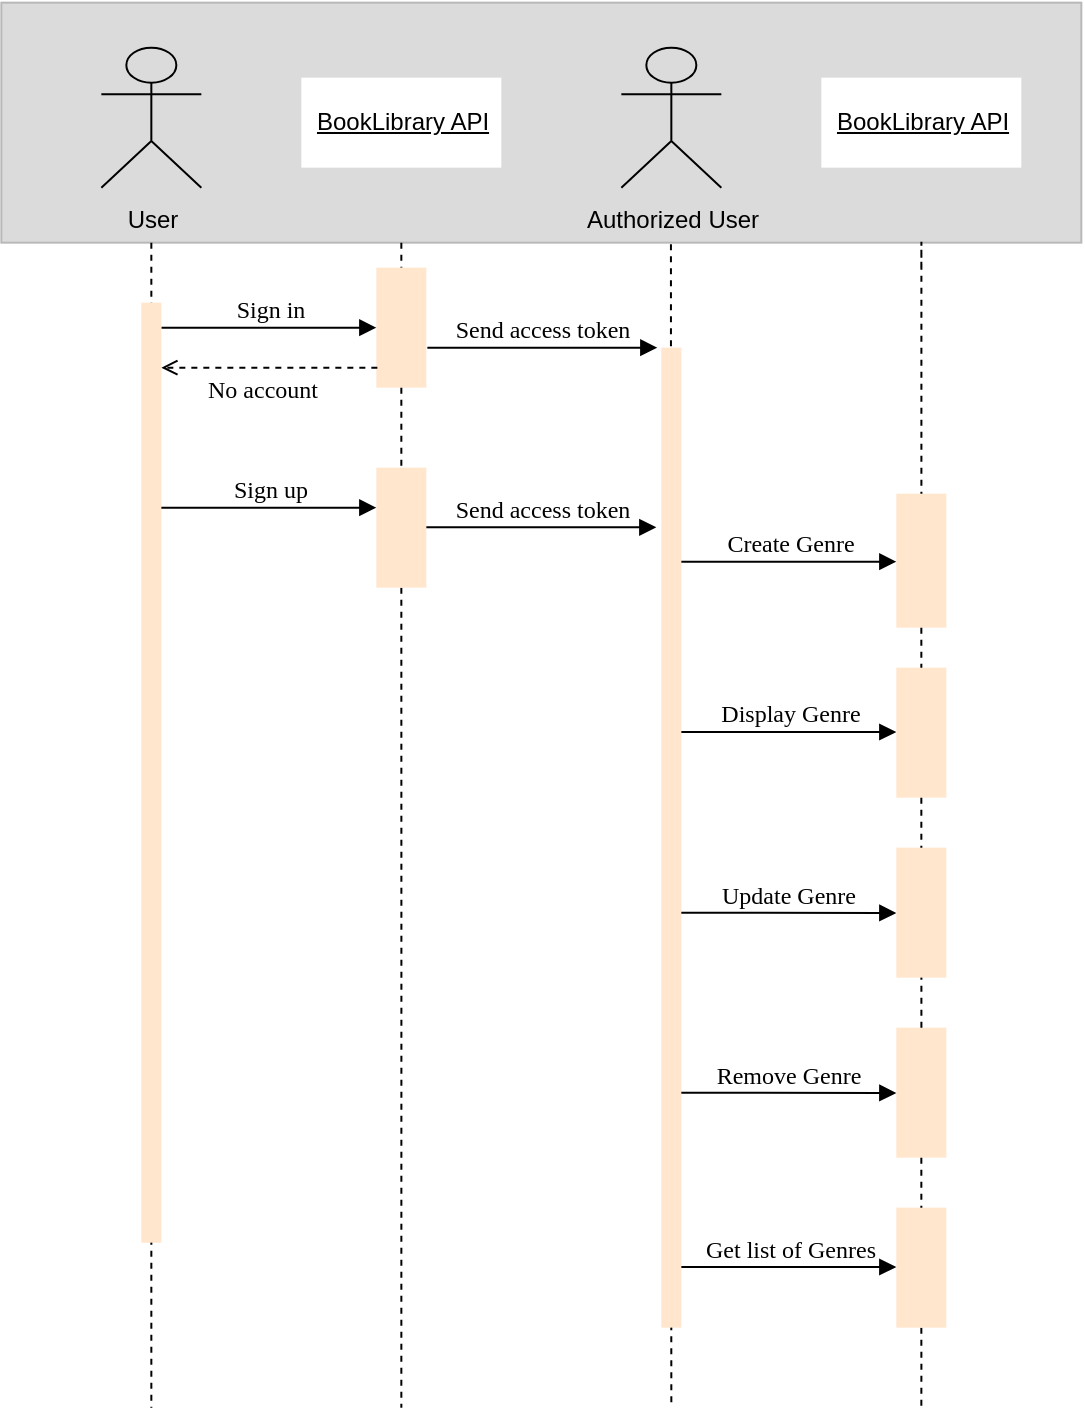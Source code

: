 <mxfile version="12.6.5" type="device"><diagram name="Page-1" id="13e1069c-82ec-6db2-03f1-153e76fe0fe0"><mxGraphModel dx="505" dy="384" grid="1" gridSize="10" guides="1" tooltips="1" connect="1" arrows="1" fold="1" page="1" pageScale="1" pageWidth="1100" pageHeight="850" background="#ffffff" math="0" shadow="0"><root><mxCell id="0"/><mxCell id="1" parent="0"/><mxCell id="EU9rtPc_2Zv0eToJBR5C-71" value="" style="group" parent="1" vertex="1" connectable="0"><mxGeometry x="279.67" y="73.33" width="540" height="702.5" as="geometry"/></mxCell><mxCell id="EU9rtPc_2Zv0eToJBR5C-35" value="" style="html=1;fillColor=#DBDBDB;strokeColor=#B8B8B8;fontColor=#333333;" parent="EU9rtPc_2Zv0eToJBR5C-71" vertex="1"><mxGeometry width="540" height="120" as="geometry"/></mxCell><mxCell id="EU9rtPc_2Zv0eToJBR5C-40" value="&lt;u&gt;BookLibrary API&lt;/u&gt;" style="html=1;strokeColor=none;" parent="EU9rtPc_2Zv0eToJBR5C-71" vertex="1"><mxGeometry x="150" y="37.5" width="100" height="45" as="geometry"/></mxCell><mxCell id="EU9rtPc_2Zv0eToJBR5C-41" style="edgeStyle=orthogonalEdgeStyle;rounded=0;orthogonalLoop=1;jettySize=auto;html=1;endArrow=none;endFill=0;dashed=1;exitX=1;exitY=0.5;exitDx=0;exitDy=0;" parent="EU9rtPc_2Zv0eToJBR5C-71" source="EU9rtPc_2Zv0eToJBR5C-55" edge="1"><mxGeometry relative="1" as="geometry"><mxPoint x="200" y="702.5" as="targetPoint"/><mxPoint x="200" y="140" as="sourcePoint"/></mxGeometry></mxCell><mxCell id="EU9rtPc_2Zv0eToJBR5C-44" style="edgeStyle=orthogonalEdgeStyle;rounded=0;orthogonalLoop=1;jettySize=auto;html=1;endArrow=none;endFill=0;dashed=1;entryX=0;entryY=0.5;entryDx=0;entryDy=0;" parent="EU9rtPc_2Zv0eToJBR5C-71" target="EU9rtPc_2Zv0eToJBR5C-52" edge="1"><mxGeometry relative="1" as="geometry"><mxPoint x="200.0" y="150" as="targetPoint"/><mxPoint x="200" y="120" as="sourcePoint"/><Array as="points"/></mxGeometry></mxCell><mxCell id="EU9rtPc_2Zv0eToJBR5C-52" value="" style="html=1;direction=south;fillColor=#ffe6cc;strokeColor=none;" parent="EU9rtPc_2Zv0eToJBR5C-71" vertex="1"><mxGeometry x="187.5" y="132.5" width="25" height="60" as="geometry"/></mxCell><mxCell id="EU9rtPc_2Zv0eToJBR5C-54" value="Sign in" style="html=1;verticalAlign=bottom;endArrow=block;labelBackgroundColor=none;fontFamily=Verdana;fontSize=12;edgeStyle=elbowEdgeStyle;elbow=vertical;entryX=0.5;entryY=1;entryDx=0;entryDy=0;" parent="EU9rtPc_2Zv0eToJBR5C-71" target="EU9rtPc_2Zv0eToJBR5C-52" edge="1"><mxGeometry relative="1" as="geometry"><mxPoint x="80" y="162.5" as="sourcePoint"/><mxPoint x="120" y="272.5" as="targetPoint"/><Array as="points"><mxPoint x="120" y="162.5"/></Array></mxGeometry></mxCell><mxCell id="EU9rtPc_2Zv0eToJBR5C-56" value="Send access token" style="html=1;verticalAlign=bottom;endArrow=block;labelBackgroundColor=none;fontFamily=Verdana;fontSize=12;edgeStyle=elbowEdgeStyle;elbow=vertical;" parent="EU9rtPc_2Zv0eToJBR5C-71" edge="1"><mxGeometry relative="1" as="geometry"><mxPoint x="213" y="172.5" as="sourcePoint"/><mxPoint x="328" y="172.5" as="targetPoint"/><Array as="points"><mxPoint x="290" y="172.5"/></Array></mxGeometry></mxCell><mxCell id="EU9rtPc_2Zv0eToJBR5C-5" value="" style="group" parent="EU9rtPc_2Zv0eToJBR5C-71" vertex="1" connectable="0"><mxGeometry x="310" y="62.5" width="50" height="615" as="geometry"/></mxCell><mxCell id="EU9rtPc_2Zv0eToJBR5C-4" style="edgeStyle=orthogonalEdgeStyle;rounded=0;orthogonalLoop=1;jettySize=auto;html=1;endArrow=none;endFill=0;dashed=1;exitX=0.62;exitY=1.007;exitDx=0;exitDy=0;exitPerimeter=0;" parent="EU9rtPc_2Zv0eToJBR5C-5" source="EU9rtPc_2Zv0eToJBR5C-35" edge="1"><mxGeometry relative="1" as="geometry"><mxPoint x="25" y="640" as="targetPoint"/><mxPoint x="25" y="110" as="sourcePoint"/></mxGeometry></mxCell><mxCell id="EU9rtPc_2Zv0eToJBR5C-1" value="&lt;font style=&quot;font-size: 12px&quot;&gt;Authorized User&lt;/font&gt;" style="shape=umlActor;verticalLabelPosition=bottom;verticalAlign=top;html=1;outlineConnect=0;fontSize=14;fillColor=#DBDBDB;" parent="EU9rtPc_2Zv0eToJBR5C-5" vertex="1"><mxGeometry y="-40" width="50" height="70" as="geometry"/></mxCell><mxCell id="7baba1c4bc27f4b0-9" value="" style="html=1;points=[];perimeter=orthogonalPerimeter;rounded=0;shadow=0;comic=0;labelBackgroundColor=none;strokeWidth=1;fontFamily=Verdana;fontSize=12;align=center;fillColor=#ffe6cc;strokeColor=none;" parent="EU9rtPc_2Zv0eToJBR5C-5" vertex="1"><mxGeometry x="20" y="110" width="10" height="490" as="geometry"/></mxCell><mxCell id="EU9rtPc_2Zv0eToJBR5C-8" value="&lt;u&gt;BookLibrary API&lt;/u&gt;" style="html=1;strokeColor=none;" parent="EU9rtPc_2Zv0eToJBR5C-71" vertex="1"><mxGeometry x="410" y="37.5" width="100" height="45" as="geometry"/></mxCell><mxCell id="EU9rtPc_2Zv0eToJBR5C-10" style="edgeStyle=orthogonalEdgeStyle;rounded=0;orthogonalLoop=1;jettySize=auto;html=1;endArrow=none;endFill=0;dashed=1;exitX=1;exitY=0.5;exitDx=0;exitDy=0;" parent="EU9rtPc_2Zv0eToJBR5C-71" source="EU9rtPc_2Zv0eToJBR5C-11" edge="1"><mxGeometry relative="1" as="geometry"><mxPoint x="460" y="702.5" as="targetPoint"/><mxPoint x="460" y="182.5" as="sourcePoint"/></mxGeometry></mxCell><mxCell id="EU9rtPc_2Zv0eToJBR5C-20" value="" style="html=1;direction=south;fillColor=#ffe6cc;strokeColor=none;" parent="EU9rtPc_2Zv0eToJBR5C-71" vertex="1"><mxGeometry x="447.5" y="245.5" width="25" height="67" as="geometry"/></mxCell><mxCell id="7baba1c4bc27f4b0-11" value="Create Genre" style="html=1;verticalAlign=bottom;endArrow=block;labelBackgroundColor=none;fontFamily=Verdana;fontSize=12;edgeStyle=elbowEdgeStyle;elbow=vertical;entryX=0.5;entryY=1;entryDx=0;entryDy=0;" parent="EU9rtPc_2Zv0eToJBR5C-71" source="7baba1c4bc27f4b0-9" target="EU9rtPc_2Zv0eToJBR5C-20" edge="1"><mxGeometry relative="1" as="geometry"><mxPoint x="440" y="232.5" as="sourcePoint"/><mxPoint x="400" y="222.5" as="targetPoint"/><Array as="points"><mxPoint x="370" y="279.5"/><mxPoint x="380" y="282.5"/></Array></mxGeometry></mxCell><mxCell id="EU9rtPc_2Zv0eToJBR5C-22" style="edgeStyle=orthogonalEdgeStyle;rounded=0;orthogonalLoop=1;jettySize=auto;html=1;endArrow=none;endFill=0;dashed=1;" parent="EU9rtPc_2Zv0eToJBR5C-71" target="EU9rtPc_2Zv0eToJBR5C-20" edge="1"><mxGeometry relative="1" as="geometry"><mxPoint x="460" y="697.5" as="targetPoint"/><mxPoint x="460" y="132.5" as="sourcePoint"/><Array as="points"><mxPoint x="460" y="119.5"/></Array></mxGeometry></mxCell><mxCell id="EU9rtPc_2Zv0eToJBR5C-23" value="Display Genre" style="html=1;verticalAlign=bottom;endArrow=block;labelBackgroundColor=none;fontFamily=Verdana;fontSize=12;edgeStyle=elbowEdgeStyle;elbow=vertical;entryX=0.5;entryY=1;entryDx=0;entryDy=0;" parent="EU9rtPc_2Zv0eToJBR5C-71" edge="1"><mxGeometry relative="1" as="geometry"><mxPoint x="340" y="364.66" as="sourcePoint"/><mxPoint x="447.5" y="364.66" as="targetPoint"/></mxGeometry></mxCell><mxCell id="EU9rtPc_2Zv0eToJBR5C-24" value="Update Genre" style="html=1;verticalAlign=bottom;endArrow=block;labelBackgroundColor=none;fontFamily=Verdana;fontSize=12;edgeStyle=elbowEdgeStyle;elbow=vertical;entryX=0.5;entryY=1;entryDx=0;entryDy=0;" parent="EU9rtPc_2Zv0eToJBR5C-71" edge="1"><mxGeometry relative="1" as="geometry"><mxPoint x="340" y="454.99" as="sourcePoint"/><mxPoint x="447.5" y="454.99" as="targetPoint"/></mxGeometry></mxCell><mxCell id="EU9rtPc_2Zv0eToJBR5C-17" value="" style="html=1;direction=south;fillColor=#ffe6cc;strokeColor=none;" parent="EU9rtPc_2Zv0eToJBR5C-71" vertex="1"><mxGeometry x="447.5" y="512.5" width="25" height="65" as="geometry"/></mxCell><mxCell id="EU9rtPc_2Zv0eToJBR5C-25" style="edgeStyle=orthogonalEdgeStyle;rounded=0;orthogonalLoop=1;jettySize=auto;html=1;endArrow=none;endFill=0;dashed=1;exitX=1;exitY=0.5;exitDx=0;exitDy=0;" parent="EU9rtPc_2Zv0eToJBR5C-71" source="EU9rtPc_2Zv0eToJBR5C-18" target="EU9rtPc_2Zv0eToJBR5C-17" edge="1"><mxGeometry relative="1" as="geometry"><mxPoint x="460" y="697.5" as="targetPoint"/><mxPoint x="460" y="257.5" as="sourcePoint"/><Array as="points"><mxPoint x="460" y="477.5"/><mxPoint x="460" y="477.5"/></Array></mxGeometry></mxCell><mxCell id="EU9rtPc_2Zv0eToJBR5C-26" value="Remove Genre" style="html=1;verticalAlign=bottom;endArrow=block;labelBackgroundColor=none;fontFamily=Verdana;fontSize=12;edgeStyle=elbowEdgeStyle;elbow=vertical;entryX=0.5;entryY=1;entryDx=0;entryDy=0;" parent="EU9rtPc_2Zv0eToJBR5C-71" edge="1"><mxGeometry relative="1" as="geometry"><mxPoint x="340" y="544.99" as="sourcePoint"/><mxPoint x="447.5" y="544.99" as="targetPoint"/></mxGeometry></mxCell><mxCell id="EU9rtPc_2Zv0eToJBR5C-11" value="" style="html=1;direction=south;fillColor=#ffe6cc;strokeColor=none;" parent="EU9rtPc_2Zv0eToJBR5C-71" vertex="1"><mxGeometry x="447.5" y="602.5" width="25" height="60" as="geometry"/></mxCell><mxCell id="EU9rtPc_2Zv0eToJBR5C-27" style="edgeStyle=orthogonalEdgeStyle;rounded=0;orthogonalLoop=1;jettySize=auto;html=1;endArrow=none;endFill=0;dashed=1;exitX=1;exitY=0.5;exitDx=0;exitDy=0;" parent="EU9rtPc_2Zv0eToJBR5C-71" source="EU9rtPc_2Zv0eToJBR5C-17" target="EU9rtPc_2Zv0eToJBR5C-11" edge="1"><mxGeometry relative="1" as="geometry"><mxPoint x="460" y="697.5" as="targetPoint"/><mxPoint x="460" y="562.5" as="sourcePoint"/><Array as="points"><mxPoint x="460" y="577.5"/><mxPoint x="460" y="577.5"/></Array></mxGeometry></mxCell><mxCell id="EU9rtPc_2Zv0eToJBR5C-28" value="Get list of Genres" style="html=1;verticalAlign=bottom;endArrow=block;labelBackgroundColor=none;fontFamily=Verdana;fontSize=12;edgeStyle=elbowEdgeStyle;elbow=vertical;entryX=0.5;entryY=1;entryDx=0;entryDy=0;" parent="EU9rtPc_2Zv0eToJBR5C-71" edge="1"><mxGeometry relative="1" as="geometry"><mxPoint x="340" y="632.16" as="sourcePoint"/><mxPoint x="447.5" y="632.16" as="targetPoint"/></mxGeometry></mxCell><mxCell id="EU9rtPc_2Zv0eToJBR5C-19" value="" style="html=1;direction=south;fillColor=#ffe6cc;strokeColor=none;" parent="EU9rtPc_2Zv0eToJBR5C-71" vertex="1"><mxGeometry x="447.5" y="332.5" width="25" height="65" as="geometry"/></mxCell><mxCell id="EU9rtPc_2Zv0eToJBR5C-59" style="edgeStyle=orthogonalEdgeStyle;rounded=0;orthogonalLoop=1;jettySize=auto;html=1;endArrow=none;endFill=0;dashed=1;exitX=1;exitY=0.5;exitDx=0;exitDy=0;" parent="EU9rtPc_2Zv0eToJBR5C-71" source="EU9rtPc_2Zv0eToJBR5C-20" target="EU9rtPc_2Zv0eToJBR5C-19" edge="1"><mxGeometry relative="1" as="geometry"><mxPoint x="460" y="497.5" as="targetPoint"/><mxPoint x="460" y="272.5" as="sourcePoint"/><Array as="points"><mxPoint x="460" y="312.5"/><mxPoint x="460" y="312.5"/></Array></mxGeometry></mxCell><mxCell id="EU9rtPc_2Zv0eToJBR5C-18" value="" style="html=1;direction=south;fillColor=#ffe6cc;strokeColor=none;" parent="EU9rtPc_2Zv0eToJBR5C-71" vertex="1"><mxGeometry x="447.5" y="422.5" width="25" height="65" as="geometry"/></mxCell><mxCell id="EU9rtPc_2Zv0eToJBR5C-60" style="edgeStyle=orthogonalEdgeStyle;rounded=0;orthogonalLoop=1;jettySize=auto;html=1;endArrow=none;endFill=0;dashed=1;exitX=1;exitY=0.5;exitDx=0;exitDy=0;" parent="EU9rtPc_2Zv0eToJBR5C-71" source="EU9rtPc_2Zv0eToJBR5C-19" target="EU9rtPc_2Zv0eToJBR5C-18" edge="1"><mxGeometry relative="1" as="geometry"><mxPoint x="460" y="497.5" as="targetPoint"/><mxPoint x="460" y="377.5" as="sourcePoint"/><Array as="points"><mxPoint x="460" y="397.5"/><mxPoint x="460" y="397.5"/></Array></mxGeometry></mxCell><mxCell id="EU9rtPc_2Zv0eToJBR5C-55" value="" style="html=1;direction=south;fillColor=#ffe6cc;strokeColor=none;" parent="EU9rtPc_2Zv0eToJBR5C-71" vertex="1"><mxGeometry x="187.5" y="232.5" width="25" height="60" as="geometry"/></mxCell><mxCell id="EU9rtPc_2Zv0eToJBR5C-64" style="edgeStyle=orthogonalEdgeStyle;rounded=0;orthogonalLoop=1;jettySize=auto;html=1;endArrow=none;endFill=0;dashed=1;exitX=1;exitY=0.5;exitDx=0;exitDy=0;" parent="EU9rtPc_2Zv0eToJBR5C-71" source="EU9rtPc_2Zv0eToJBR5C-52" target="EU9rtPc_2Zv0eToJBR5C-55" edge="1"><mxGeometry relative="1" as="geometry"><mxPoint x="200" y="702.5" as="targetPoint"/><mxPoint x="200" y="192.5" as="sourcePoint"/></mxGeometry></mxCell><mxCell id="EU9rtPc_2Zv0eToJBR5C-66" value="No account" style="html=1;verticalAlign=bottom;endArrow=open;labelBackgroundColor=none;fontFamily=Verdana;fontSize=12;edgeStyle=elbowEdgeStyle;elbow=vertical;dashed=1;endFill=0;" parent="EU9rtPc_2Zv0eToJBR5C-71" edge="1"><mxGeometry x="0.074" y="20" relative="1" as="geometry"><mxPoint x="188" y="182.5" as="sourcePoint"/><mxPoint x="80" y="182.5" as="targetPoint"/><Array as="points"><mxPoint x="130" y="182.5"/><mxPoint x="140" y="177.5"/></Array><mxPoint as="offset"/></mxGeometry></mxCell><mxCell id="EU9rtPc_2Zv0eToJBR5C-68" value="Send access token" style="html=1;verticalAlign=bottom;endArrow=block;labelBackgroundColor=none;fontFamily=Verdana;fontSize=12;edgeStyle=elbowEdgeStyle;elbow=vertical;" parent="EU9rtPc_2Zv0eToJBR5C-71" edge="1"><mxGeometry relative="1" as="geometry"><mxPoint x="212.5" y="262.3" as="sourcePoint"/><mxPoint x="327.5" y="262.3" as="targetPoint"/><Array as="points"><mxPoint x="289.5" y="262.3"/></Array></mxGeometry></mxCell><mxCell id="EU9rtPc_2Zv0eToJBR5C-37" style="edgeStyle=orthogonalEdgeStyle;rounded=0;orthogonalLoop=1;jettySize=auto;html=1;endArrow=none;endFill=0;dashed=1;" parent="EU9rtPc_2Zv0eToJBR5C-71" edge="1"><mxGeometry relative="1" as="geometry"><mxPoint x="75" y="702.5" as="targetPoint"/><mxPoint x="75" y="120" as="sourcePoint"/></mxGeometry></mxCell><mxCell id="EU9rtPc_2Zv0eToJBR5C-38" value="&lt;font style=&quot;font-size: 12px&quot;&gt;User&lt;/font&gt;" style="shape=umlActor;verticalLabelPosition=bottom;verticalAlign=top;html=1;outlineConnect=0;fontSize=14;fillColor=#DBDBDB;" parent="EU9rtPc_2Zv0eToJBR5C-71" vertex="1"><mxGeometry x="50" y="22.5" width="50" height="70" as="geometry"/></mxCell><mxCell id="EU9rtPc_2Zv0eToJBR5C-39" value="" style="html=1;points=[];perimeter=orthogonalPerimeter;rounded=0;shadow=0;comic=0;labelBackgroundColor=none;strokeWidth=1;fontFamily=Verdana;fontSize=12;align=center;fillColor=#ffe6cc;strokeColor=none;" parent="EU9rtPc_2Zv0eToJBR5C-71" vertex="1"><mxGeometry x="70" y="150" width="10" height="470" as="geometry"/></mxCell><mxCell id="EU9rtPc_2Zv0eToJBR5C-67" value="Sign up" style="html=1;verticalAlign=bottom;endArrow=block;labelBackgroundColor=none;fontFamily=Verdana;fontSize=12;edgeStyle=elbowEdgeStyle;elbow=vertical;entryX=0.5;entryY=1;entryDx=0;entryDy=0;" parent="EU9rtPc_2Zv0eToJBR5C-71" edge="1"><mxGeometry relative="1" as="geometry"><mxPoint x="80" y="252.5" as="sourcePoint"/><mxPoint x="187.5" y="252.5" as="targetPoint"/><Array as="points"><mxPoint x="120" y="252.5"/></Array></mxGeometry></mxCell></root></mxGraphModel></diagram></mxfile>